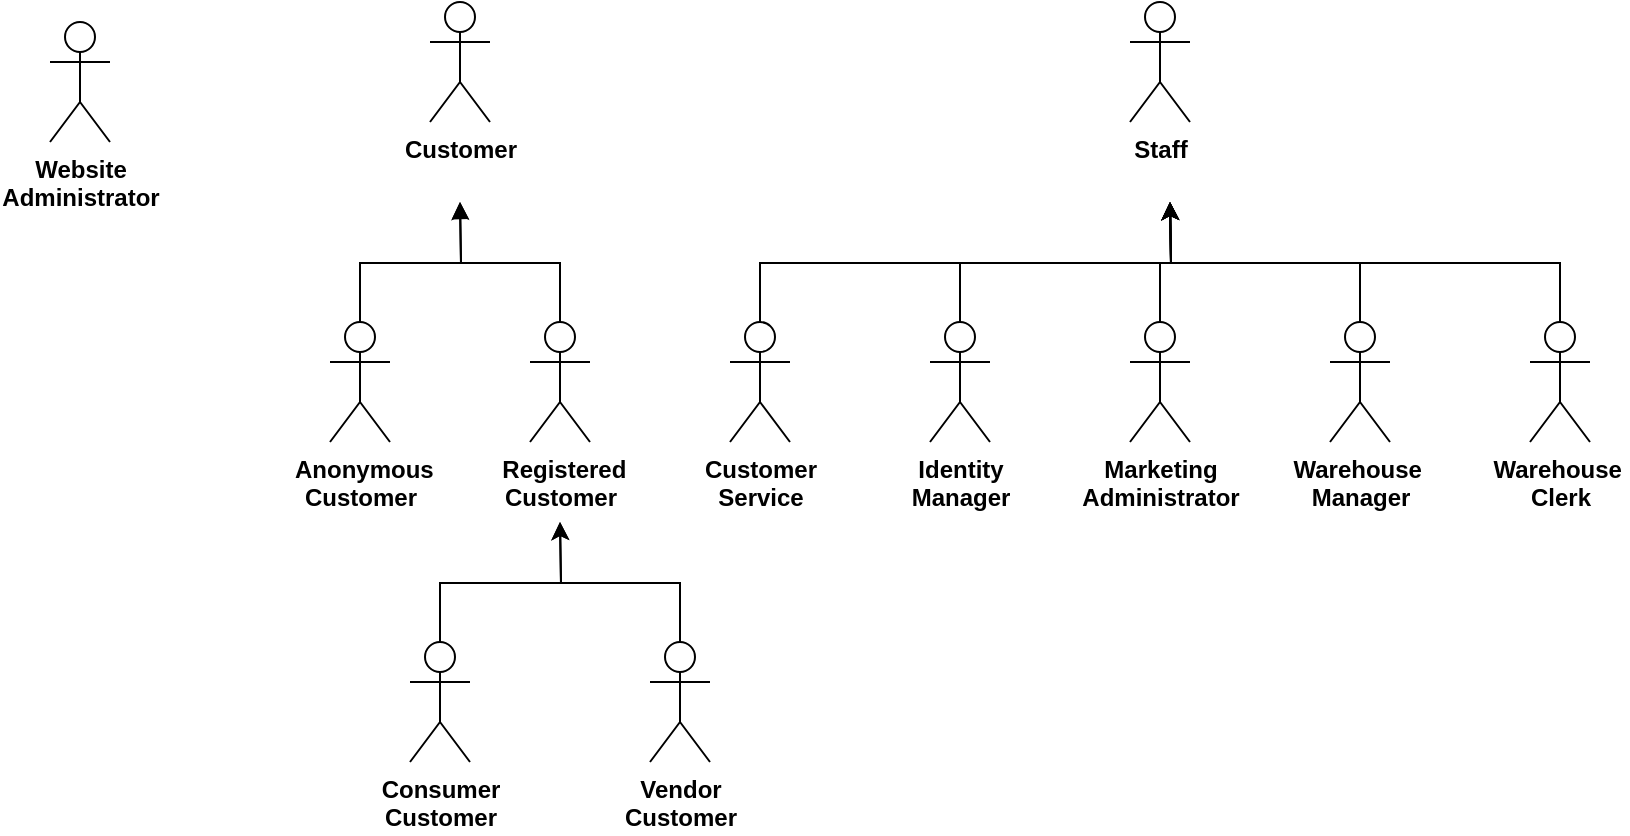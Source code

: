 <mxfile version="12.4.2" type="device" pages="1"><diagram id="U0POnD3jQ_OycLNEv15T" name="Page-1"><mxGraphModel dx="2156" dy="520" grid="1" gridSize="10" guides="1" tooltips="1" connect="1" arrows="1" fold="1" page="1" pageScale="1" pageWidth="850" pageHeight="1100" math="0" shadow="0"><root><mxCell id="0"/><mxCell id="1" parent="0"/><mxCell id="6SMVYEy-uLydNKZDX7h_-1" value="Website&lt;br&gt;Administrator" style="shape=umlActor;verticalLabelPosition=bottom;labelBackgroundColor=#ffffff;verticalAlign=top;html=1;outlineConnect=0;fontStyle=1" parent="1" vertex="1"><mxGeometry x="-280" y="10" width="30" height="60" as="geometry"/></mxCell><mxCell id="a5die4mYebJoXF7ZgkZr-9" style="edgeStyle=orthogonalEdgeStyle;rounded=0;orthogonalLoop=1;jettySize=auto;html=1;exitX=0.5;exitY=0;exitDx=0;exitDy=0;exitPerimeter=0;" edge="1" parent="1" source="8rdd2vCCScztZVY_jhXx-21"><mxGeometry relative="1" as="geometry"><mxPoint x="280" y="100" as="targetPoint"/></mxGeometry></mxCell><mxCell id="8rdd2vCCScztZVY_jhXx-21" value="Warehouse&amp;nbsp;&lt;br&gt;Manager" style="shape=umlActor;verticalLabelPosition=bottom;labelBackgroundColor=#ffffff;verticalAlign=top;html=1;outlineConnect=0;fontStyle=1" parent="1" vertex="1"><mxGeometry x="360" y="160" width="30" height="60" as="geometry"/></mxCell><mxCell id="a5die4mYebJoXF7ZgkZr-10" style="edgeStyle=orthogonalEdgeStyle;rounded=0;orthogonalLoop=1;jettySize=auto;html=1;exitX=0.5;exitY=0;exitDx=0;exitDy=0;exitPerimeter=0;" edge="1" parent="1" source="8rdd2vCCScztZVY_jhXx-25"><mxGeometry relative="1" as="geometry"><mxPoint x="280" y="100" as="targetPoint"/></mxGeometry></mxCell><mxCell id="8rdd2vCCScztZVY_jhXx-25" value="Warehouse&amp;nbsp;&lt;br&gt;Clerk" style="shape=umlActor;verticalLabelPosition=bottom;labelBackgroundColor=#ffffff;verticalAlign=top;html=1;outlineConnect=0;fontStyle=1" parent="1" vertex="1"><mxGeometry x="460" y="160" width="30" height="60" as="geometry"/></mxCell><mxCell id="a5die4mYebJoXF7ZgkZr-1" value="Staff" style="shape=umlActor;verticalLabelPosition=bottom;labelBackgroundColor=#ffffff;verticalAlign=top;html=1;outlineConnect=0;fontStyle=1" vertex="1" parent="1"><mxGeometry x="260" width="30" height="60" as="geometry"/></mxCell><mxCell id="6SMVYEy-uLydNKZDX7h_-4" value="Customer" style="shape=umlActor;verticalLabelPosition=bottom;labelBackgroundColor=#ffffff;verticalAlign=top;html=1;outlineConnect=0;fontStyle=1" parent="1" vertex="1"><mxGeometry x="-90" width="30" height="60" as="geometry"/></mxCell><mxCell id="6SMVYEy-uLydNKZDX7h_-17" style="edgeStyle=orthogonalEdgeStyle;rounded=0;orthogonalLoop=1;jettySize=auto;html=1;exitX=0.5;exitY=0;exitDx=0;exitDy=0;exitPerimeter=0;endArrow=block;endFill=1;" parent="1" source="6SMVYEy-uLydNKZDX7h_-8" edge="1"><mxGeometry relative="1" as="geometry"><mxPoint x="-75" y="100" as="targetPoint"/></mxGeometry></mxCell><mxCell id="6SMVYEy-uLydNKZDX7h_-8" value="&amp;nbsp;Anonymous&lt;br&gt;Customer" style="shape=umlActor;verticalLabelPosition=bottom;labelBackgroundColor=#ffffff;verticalAlign=top;html=1;outlineConnect=0;fontStyle=1" parent="1" vertex="1"><mxGeometry x="-140" y="160" width="30" height="60" as="geometry"/></mxCell><mxCell id="6SMVYEy-uLydNKZDX7h_-18" style="edgeStyle=orthogonalEdgeStyle;rounded=0;orthogonalLoop=1;jettySize=auto;html=1;exitX=0.5;exitY=0;exitDx=0;exitDy=0;exitPerimeter=0;" parent="1" source="6SMVYEy-uLydNKZDX7h_-10" edge="1"><mxGeometry relative="1" as="geometry"><mxPoint x="-75" y="100" as="targetPoint"/></mxGeometry></mxCell><mxCell id="6SMVYEy-uLydNKZDX7h_-10" value="&amp;nbsp;Registered&lt;br&gt;Customer" style="shape=umlActor;verticalLabelPosition=bottom;labelBackgroundColor=#ffffff;verticalAlign=top;html=1;outlineConnect=0;fontStyle=1" parent="1" vertex="1"><mxGeometry x="-40" y="160" width="30" height="60" as="geometry"/></mxCell><mxCell id="8rdd2vCCScztZVY_jhXx-18" style="edgeStyle=orthogonalEdgeStyle;rounded=0;orthogonalLoop=1;jettySize=auto;html=1;exitX=0.5;exitY=0;exitDx=0;exitDy=0;exitPerimeter=0;" parent="1" source="8rdd2vCCScztZVY_jhXx-7" edge="1"><mxGeometry relative="1" as="geometry"><mxPoint x="-25" y="260" as="targetPoint"/></mxGeometry></mxCell><mxCell id="8rdd2vCCScztZVY_jhXx-7" value="Consumer&lt;br&gt;Customer" style="shape=umlActor;verticalLabelPosition=bottom;labelBackgroundColor=#ffffff;verticalAlign=top;html=1;outlineConnect=0;fontStyle=1" parent="1" vertex="1"><mxGeometry x="-100" y="320" width="30" height="60" as="geometry"/></mxCell><mxCell id="8rdd2vCCScztZVY_jhXx-17" style="edgeStyle=orthogonalEdgeStyle;rounded=0;orthogonalLoop=1;jettySize=auto;html=1;exitX=0.5;exitY=0;exitDx=0;exitDy=0;exitPerimeter=0;" parent="1" source="8rdd2vCCScztZVY_jhXx-5" edge="1"><mxGeometry relative="1" as="geometry"><mxPoint x="-25" y="260" as="targetPoint"/></mxGeometry></mxCell><mxCell id="8rdd2vCCScztZVY_jhXx-5" value="Vendor&lt;br&gt;Customer" style="shape=umlActor;verticalLabelPosition=bottom;labelBackgroundColor=#ffffff;verticalAlign=top;html=1;outlineConnect=0;fontStyle=1" parent="1" vertex="1"><mxGeometry x="20" y="320" width="30" height="60" as="geometry"/></mxCell><mxCell id="a5die4mYebJoXF7ZgkZr-5" style="edgeStyle=orthogonalEdgeStyle;rounded=0;orthogonalLoop=1;jettySize=auto;html=1;exitX=0.5;exitY=0;exitDx=0;exitDy=0;exitPerimeter=0;" edge="1" parent="1" source="6SMVYEy-uLydNKZDX7h_-6"><mxGeometry relative="1" as="geometry"><mxPoint x="280" y="100" as="targetPoint"/></mxGeometry></mxCell><mxCell id="6SMVYEy-uLydNKZDX7h_-6" value="Customer &lt;br&gt;Service" style="shape=umlActor;verticalLabelPosition=bottom;labelBackgroundColor=#ffffff;verticalAlign=top;html=1;outlineConnect=0;fontStyle=1" parent="1" vertex="1"><mxGeometry x="60" y="160" width="30" height="60" as="geometry"/></mxCell><mxCell id="a5die4mYebJoXF7ZgkZr-6" style="edgeStyle=orthogonalEdgeStyle;rounded=0;orthogonalLoop=1;jettySize=auto;html=1;exitX=0.5;exitY=0;exitDx=0;exitDy=0;exitPerimeter=0;" edge="1" parent="1" source="8rdd2vCCScztZVY_jhXx-19"><mxGeometry relative="1" as="geometry"><mxPoint x="280" y="100" as="targetPoint"/></mxGeometry></mxCell><mxCell id="8rdd2vCCScztZVY_jhXx-19" value="Identity&lt;br&gt;Manager" style="shape=umlActor;verticalLabelPosition=bottom;labelBackgroundColor=#ffffff;verticalAlign=top;html=1;outlineConnect=0;fontStyle=1" parent="1" vertex="1"><mxGeometry x="160" y="160" width="30" height="60" as="geometry"/></mxCell><mxCell id="a5die4mYebJoXF7ZgkZr-8" style="edgeStyle=orthogonalEdgeStyle;rounded=0;orthogonalLoop=1;jettySize=auto;html=1;exitX=0.5;exitY=0;exitDx=0;exitDy=0;exitPerimeter=0;" edge="1" parent="1" source="8rdd2vCCScztZVY_jhXx-23"><mxGeometry relative="1" as="geometry"><mxPoint x="280" y="100" as="targetPoint"/></mxGeometry></mxCell><mxCell id="8rdd2vCCScztZVY_jhXx-23" value="Marketing&lt;br&gt;Administrator" style="shape=umlActor;verticalLabelPosition=bottom;labelBackgroundColor=#ffffff;verticalAlign=top;html=1;outlineConnect=0;fontStyle=1" parent="1" vertex="1"><mxGeometry x="260" y="160" width="30" height="60" as="geometry"/></mxCell></root></mxGraphModel></diagram></mxfile>
